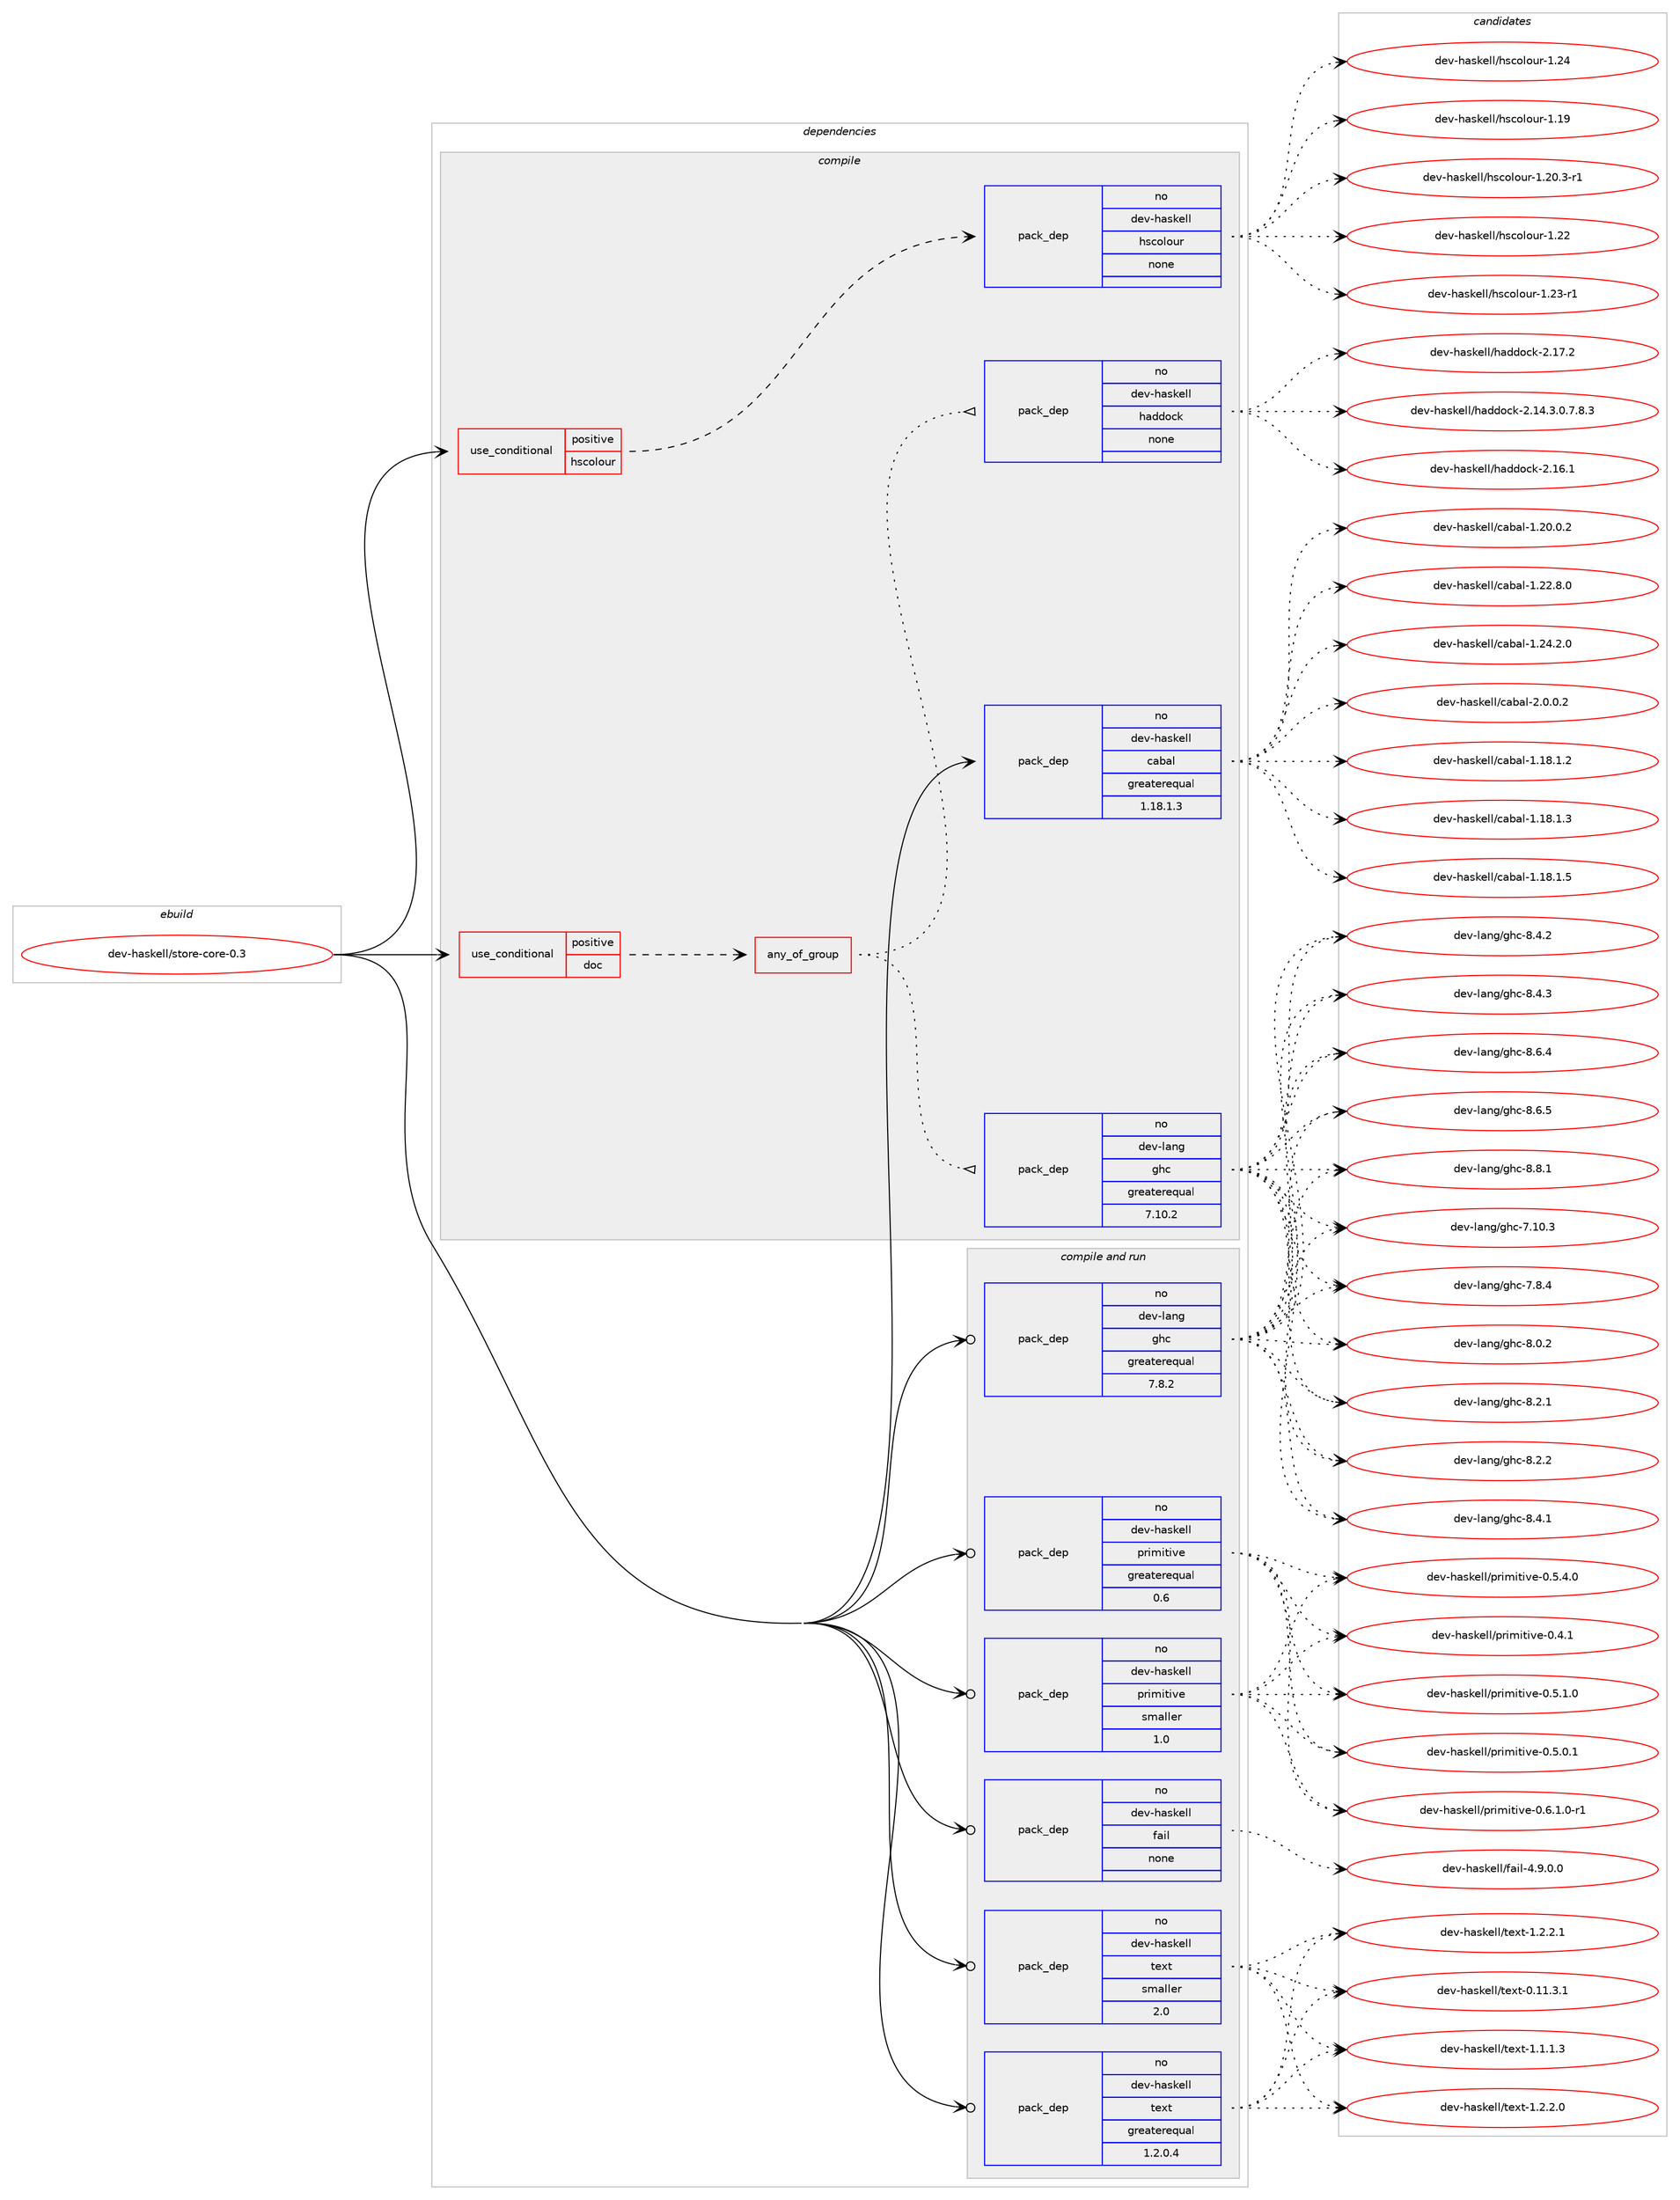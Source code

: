 digraph prolog {

# *************
# Graph options
# *************

newrank=true;
concentrate=true;
compound=true;
graph [rankdir=LR,fontname=Helvetica,fontsize=10,ranksep=1.5];#, ranksep=2.5, nodesep=0.2];
edge  [arrowhead=vee];
node  [fontname=Helvetica,fontsize=10];

# **********
# The ebuild
# **********

subgraph cluster_leftcol {
color=gray;
rank=same;
label=<<i>ebuild</i>>;
id [label="dev-haskell/store-core-0.3", color=red, width=4, href="../dev-haskell/store-core-0.3.svg"];
}

# ****************
# The dependencies
# ****************

subgraph cluster_midcol {
color=gray;
label=<<i>dependencies</i>>;
subgraph cluster_compile {
fillcolor="#eeeeee";
style=filled;
label=<<i>compile</i>>;
subgraph cond127636 {
dependency544563 [label=<<TABLE BORDER="0" CELLBORDER="1" CELLSPACING="0" CELLPADDING="4"><TR><TD ROWSPAN="3" CELLPADDING="10">use_conditional</TD></TR><TR><TD>positive</TD></TR><TR><TD>doc</TD></TR></TABLE>>, shape=none, color=red];
subgraph any10503 {
dependency544564 [label=<<TABLE BORDER="0" CELLBORDER="1" CELLSPACING="0" CELLPADDING="4"><TR><TD CELLPADDING="10">any_of_group</TD></TR></TABLE>>, shape=none, color=red];subgraph pack406067 {
dependency544565 [label=<<TABLE BORDER="0" CELLBORDER="1" CELLSPACING="0" CELLPADDING="4" WIDTH="220"><TR><TD ROWSPAN="6" CELLPADDING="30">pack_dep</TD></TR><TR><TD WIDTH="110">no</TD></TR><TR><TD>dev-haskell</TD></TR><TR><TD>haddock</TD></TR><TR><TD>none</TD></TR><TR><TD></TD></TR></TABLE>>, shape=none, color=blue];
}
dependency544564:e -> dependency544565:w [weight=20,style="dotted",arrowhead="oinv"];
subgraph pack406068 {
dependency544566 [label=<<TABLE BORDER="0" CELLBORDER="1" CELLSPACING="0" CELLPADDING="4" WIDTH="220"><TR><TD ROWSPAN="6" CELLPADDING="30">pack_dep</TD></TR><TR><TD WIDTH="110">no</TD></TR><TR><TD>dev-lang</TD></TR><TR><TD>ghc</TD></TR><TR><TD>greaterequal</TD></TR><TR><TD>7.10.2</TD></TR></TABLE>>, shape=none, color=blue];
}
dependency544564:e -> dependency544566:w [weight=20,style="dotted",arrowhead="oinv"];
}
dependency544563:e -> dependency544564:w [weight=20,style="dashed",arrowhead="vee"];
}
id:e -> dependency544563:w [weight=20,style="solid",arrowhead="vee"];
subgraph cond127637 {
dependency544567 [label=<<TABLE BORDER="0" CELLBORDER="1" CELLSPACING="0" CELLPADDING="4"><TR><TD ROWSPAN="3" CELLPADDING="10">use_conditional</TD></TR><TR><TD>positive</TD></TR><TR><TD>hscolour</TD></TR></TABLE>>, shape=none, color=red];
subgraph pack406069 {
dependency544568 [label=<<TABLE BORDER="0" CELLBORDER="1" CELLSPACING="0" CELLPADDING="4" WIDTH="220"><TR><TD ROWSPAN="6" CELLPADDING="30">pack_dep</TD></TR><TR><TD WIDTH="110">no</TD></TR><TR><TD>dev-haskell</TD></TR><TR><TD>hscolour</TD></TR><TR><TD>none</TD></TR><TR><TD></TD></TR></TABLE>>, shape=none, color=blue];
}
dependency544567:e -> dependency544568:w [weight=20,style="dashed",arrowhead="vee"];
}
id:e -> dependency544567:w [weight=20,style="solid",arrowhead="vee"];
subgraph pack406070 {
dependency544569 [label=<<TABLE BORDER="0" CELLBORDER="1" CELLSPACING="0" CELLPADDING="4" WIDTH="220"><TR><TD ROWSPAN="6" CELLPADDING="30">pack_dep</TD></TR><TR><TD WIDTH="110">no</TD></TR><TR><TD>dev-haskell</TD></TR><TR><TD>cabal</TD></TR><TR><TD>greaterequal</TD></TR><TR><TD>1.18.1.3</TD></TR></TABLE>>, shape=none, color=blue];
}
id:e -> dependency544569:w [weight=20,style="solid",arrowhead="vee"];
}
subgraph cluster_compileandrun {
fillcolor="#eeeeee";
style=filled;
label=<<i>compile and run</i>>;
subgraph pack406071 {
dependency544570 [label=<<TABLE BORDER="0" CELLBORDER="1" CELLSPACING="0" CELLPADDING="4" WIDTH="220"><TR><TD ROWSPAN="6" CELLPADDING="30">pack_dep</TD></TR><TR><TD WIDTH="110">no</TD></TR><TR><TD>dev-haskell</TD></TR><TR><TD>fail</TD></TR><TR><TD>none</TD></TR><TR><TD></TD></TR></TABLE>>, shape=none, color=blue];
}
id:e -> dependency544570:w [weight=20,style="solid",arrowhead="odotvee"];
subgraph pack406072 {
dependency544571 [label=<<TABLE BORDER="0" CELLBORDER="1" CELLSPACING="0" CELLPADDING="4" WIDTH="220"><TR><TD ROWSPAN="6" CELLPADDING="30">pack_dep</TD></TR><TR><TD WIDTH="110">no</TD></TR><TR><TD>dev-haskell</TD></TR><TR><TD>primitive</TD></TR><TR><TD>greaterequal</TD></TR><TR><TD>0.6</TD></TR></TABLE>>, shape=none, color=blue];
}
id:e -> dependency544571:w [weight=20,style="solid",arrowhead="odotvee"];
subgraph pack406073 {
dependency544572 [label=<<TABLE BORDER="0" CELLBORDER="1" CELLSPACING="0" CELLPADDING="4" WIDTH="220"><TR><TD ROWSPAN="6" CELLPADDING="30">pack_dep</TD></TR><TR><TD WIDTH="110">no</TD></TR><TR><TD>dev-haskell</TD></TR><TR><TD>primitive</TD></TR><TR><TD>smaller</TD></TR><TR><TD>1.0</TD></TR></TABLE>>, shape=none, color=blue];
}
id:e -> dependency544572:w [weight=20,style="solid",arrowhead="odotvee"];
subgraph pack406074 {
dependency544573 [label=<<TABLE BORDER="0" CELLBORDER="1" CELLSPACING="0" CELLPADDING="4" WIDTH="220"><TR><TD ROWSPAN="6" CELLPADDING="30">pack_dep</TD></TR><TR><TD WIDTH="110">no</TD></TR><TR><TD>dev-haskell</TD></TR><TR><TD>text</TD></TR><TR><TD>greaterequal</TD></TR><TR><TD>1.2.0.4</TD></TR></TABLE>>, shape=none, color=blue];
}
id:e -> dependency544573:w [weight=20,style="solid",arrowhead="odotvee"];
subgraph pack406075 {
dependency544574 [label=<<TABLE BORDER="0" CELLBORDER="1" CELLSPACING="0" CELLPADDING="4" WIDTH="220"><TR><TD ROWSPAN="6" CELLPADDING="30">pack_dep</TD></TR><TR><TD WIDTH="110">no</TD></TR><TR><TD>dev-haskell</TD></TR><TR><TD>text</TD></TR><TR><TD>smaller</TD></TR><TR><TD>2.0</TD></TR></TABLE>>, shape=none, color=blue];
}
id:e -> dependency544574:w [weight=20,style="solid",arrowhead="odotvee"];
subgraph pack406076 {
dependency544575 [label=<<TABLE BORDER="0" CELLBORDER="1" CELLSPACING="0" CELLPADDING="4" WIDTH="220"><TR><TD ROWSPAN="6" CELLPADDING="30">pack_dep</TD></TR><TR><TD WIDTH="110">no</TD></TR><TR><TD>dev-lang</TD></TR><TR><TD>ghc</TD></TR><TR><TD>greaterequal</TD></TR><TR><TD>7.8.2</TD></TR></TABLE>>, shape=none, color=blue];
}
id:e -> dependency544575:w [weight=20,style="solid",arrowhead="odotvee"];
}
subgraph cluster_run {
fillcolor="#eeeeee";
style=filled;
label=<<i>run</i>>;
}
}

# **************
# The candidates
# **************

subgraph cluster_choices {
rank=same;
color=gray;
label=<<i>candidates</i>>;

subgraph choice406067 {
color=black;
nodesep=1;
choice1001011184510497115107101108108471049710010011199107455046495246514648465546564651 [label="dev-haskell/haddock-2.14.3.0.7.8.3", color=red, width=4,href="../dev-haskell/haddock-2.14.3.0.7.8.3.svg"];
choice100101118451049711510710110810847104971001001119910745504649544649 [label="dev-haskell/haddock-2.16.1", color=red, width=4,href="../dev-haskell/haddock-2.16.1.svg"];
choice100101118451049711510710110810847104971001001119910745504649554650 [label="dev-haskell/haddock-2.17.2", color=red, width=4,href="../dev-haskell/haddock-2.17.2.svg"];
dependency544565:e -> choice1001011184510497115107101108108471049710010011199107455046495246514648465546564651:w [style=dotted,weight="100"];
dependency544565:e -> choice100101118451049711510710110810847104971001001119910745504649544649:w [style=dotted,weight="100"];
dependency544565:e -> choice100101118451049711510710110810847104971001001119910745504649554650:w [style=dotted,weight="100"];
}
subgraph choice406068 {
color=black;
nodesep=1;
choice1001011184510897110103471031049945554649484651 [label="dev-lang/ghc-7.10.3", color=red, width=4,href="../dev-lang/ghc-7.10.3.svg"];
choice10010111845108971101034710310499455546564652 [label="dev-lang/ghc-7.8.4", color=red, width=4,href="../dev-lang/ghc-7.8.4.svg"];
choice10010111845108971101034710310499455646484650 [label="dev-lang/ghc-8.0.2", color=red, width=4,href="../dev-lang/ghc-8.0.2.svg"];
choice10010111845108971101034710310499455646504649 [label="dev-lang/ghc-8.2.1", color=red, width=4,href="../dev-lang/ghc-8.2.1.svg"];
choice10010111845108971101034710310499455646504650 [label="dev-lang/ghc-8.2.2", color=red, width=4,href="../dev-lang/ghc-8.2.2.svg"];
choice10010111845108971101034710310499455646524649 [label="dev-lang/ghc-8.4.1", color=red, width=4,href="../dev-lang/ghc-8.4.1.svg"];
choice10010111845108971101034710310499455646524650 [label="dev-lang/ghc-8.4.2", color=red, width=4,href="../dev-lang/ghc-8.4.2.svg"];
choice10010111845108971101034710310499455646524651 [label="dev-lang/ghc-8.4.3", color=red, width=4,href="../dev-lang/ghc-8.4.3.svg"];
choice10010111845108971101034710310499455646544652 [label="dev-lang/ghc-8.6.4", color=red, width=4,href="../dev-lang/ghc-8.6.4.svg"];
choice10010111845108971101034710310499455646544653 [label="dev-lang/ghc-8.6.5", color=red, width=4,href="../dev-lang/ghc-8.6.5.svg"];
choice10010111845108971101034710310499455646564649 [label="dev-lang/ghc-8.8.1", color=red, width=4,href="../dev-lang/ghc-8.8.1.svg"];
dependency544566:e -> choice1001011184510897110103471031049945554649484651:w [style=dotted,weight="100"];
dependency544566:e -> choice10010111845108971101034710310499455546564652:w [style=dotted,weight="100"];
dependency544566:e -> choice10010111845108971101034710310499455646484650:w [style=dotted,weight="100"];
dependency544566:e -> choice10010111845108971101034710310499455646504649:w [style=dotted,weight="100"];
dependency544566:e -> choice10010111845108971101034710310499455646504650:w [style=dotted,weight="100"];
dependency544566:e -> choice10010111845108971101034710310499455646524649:w [style=dotted,weight="100"];
dependency544566:e -> choice10010111845108971101034710310499455646524650:w [style=dotted,weight="100"];
dependency544566:e -> choice10010111845108971101034710310499455646524651:w [style=dotted,weight="100"];
dependency544566:e -> choice10010111845108971101034710310499455646544652:w [style=dotted,weight="100"];
dependency544566:e -> choice10010111845108971101034710310499455646544653:w [style=dotted,weight="100"];
dependency544566:e -> choice10010111845108971101034710310499455646564649:w [style=dotted,weight="100"];
}
subgraph choice406069 {
color=black;
nodesep=1;
choice100101118451049711510710110810847104115991111081111171144549464957 [label="dev-haskell/hscolour-1.19", color=red, width=4,href="../dev-haskell/hscolour-1.19.svg"];
choice10010111845104971151071011081084710411599111108111117114454946504846514511449 [label="dev-haskell/hscolour-1.20.3-r1", color=red, width=4,href="../dev-haskell/hscolour-1.20.3-r1.svg"];
choice100101118451049711510710110810847104115991111081111171144549465050 [label="dev-haskell/hscolour-1.22", color=red, width=4,href="../dev-haskell/hscolour-1.22.svg"];
choice1001011184510497115107101108108471041159911110811111711445494650514511449 [label="dev-haskell/hscolour-1.23-r1", color=red, width=4,href="../dev-haskell/hscolour-1.23-r1.svg"];
choice100101118451049711510710110810847104115991111081111171144549465052 [label="dev-haskell/hscolour-1.24", color=red, width=4,href="../dev-haskell/hscolour-1.24.svg"];
dependency544568:e -> choice100101118451049711510710110810847104115991111081111171144549464957:w [style=dotted,weight="100"];
dependency544568:e -> choice10010111845104971151071011081084710411599111108111117114454946504846514511449:w [style=dotted,weight="100"];
dependency544568:e -> choice100101118451049711510710110810847104115991111081111171144549465050:w [style=dotted,weight="100"];
dependency544568:e -> choice1001011184510497115107101108108471041159911110811111711445494650514511449:w [style=dotted,weight="100"];
dependency544568:e -> choice100101118451049711510710110810847104115991111081111171144549465052:w [style=dotted,weight="100"];
}
subgraph choice406070 {
color=black;
nodesep=1;
choice10010111845104971151071011081084799979897108454946495646494650 [label="dev-haskell/cabal-1.18.1.2", color=red, width=4,href="../dev-haskell/cabal-1.18.1.2.svg"];
choice10010111845104971151071011081084799979897108454946495646494651 [label="dev-haskell/cabal-1.18.1.3", color=red, width=4,href="../dev-haskell/cabal-1.18.1.3.svg"];
choice10010111845104971151071011081084799979897108454946495646494653 [label="dev-haskell/cabal-1.18.1.5", color=red, width=4,href="../dev-haskell/cabal-1.18.1.5.svg"];
choice10010111845104971151071011081084799979897108454946504846484650 [label="dev-haskell/cabal-1.20.0.2", color=red, width=4,href="../dev-haskell/cabal-1.20.0.2.svg"];
choice10010111845104971151071011081084799979897108454946505046564648 [label="dev-haskell/cabal-1.22.8.0", color=red, width=4,href="../dev-haskell/cabal-1.22.8.0.svg"];
choice10010111845104971151071011081084799979897108454946505246504648 [label="dev-haskell/cabal-1.24.2.0", color=red, width=4,href="../dev-haskell/cabal-1.24.2.0.svg"];
choice100101118451049711510710110810847999798971084550464846484650 [label="dev-haskell/cabal-2.0.0.2", color=red, width=4,href="../dev-haskell/cabal-2.0.0.2.svg"];
dependency544569:e -> choice10010111845104971151071011081084799979897108454946495646494650:w [style=dotted,weight="100"];
dependency544569:e -> choice10010111845104971151071011081084799979897108454946495646494651:w [style=dotted,weight="100"];
dependency544569:e -> choice10010111845104971151071011081084799979897108454946495646494653:w [style=dotted,weight="100"];
dependency544569:e -> choice10010111845104971151071011081084799979897108454946504846484650:w [style=dotted,weight="100"];
dependency544569:e -> choice10010111845104971151071011081084799979897108454946505046564648:w [style=dotted,weight="100"];
dependency544569:e -> choice10010111845104971151071011081084799979897108454946505246504648:w [style=dotted,weight="100"];
dependency544569:e -> choice100101118451049711510710110810847999798971084550464846484650:w [style=dotted,weight="100"];
}
subgraph choice406071 {
color=black;
nodesep=1;
choice100101118451049711510710110810847102971051084552465746484648 [label="dev-haskell/fail-4.9.0.0", color=red, width=4,href="../dev-haskell/fail-4.9.0.0.svg"];
dependency544570:e -> choice100101118451049711510710110810847102971051084552465746484648:w [style=dotted,weight="100"];
}
subgraph choice406072 {
color=black;
nodesep=1;
choice100101118451049711510710110810847112114105109105116105118101454846524649 [label="dev-haskell/primitive-0.4.1", color=red, width=4,href="../dev-haskell/primitive-0.4.1.svg"];
choice1001011184510497115107101108108471121141051091051161051181014548465346484649 [label="dev-haskell/primitive-0.5.0.1", color=red, width=4,href="../dev-haskell/primitive-0.5.0.1.svg"];
choice1001011184510497115107101108108471121141051091051161051181014548465346494648 [label="dev-haskell/primitive-0.5.1.0", color=red, width=4,href="../dev-haskell/primitive-0.5.1.0.svg"];
choice1001011184510497115107101108108471121141051091051161051181014548465346524648 [label="dev-haskell/primitive-0.5.4.0", color=red, width=4,href="../dev-haskell/primitive-0.5.4.0.svg"];
choice10010111845104971151071011081084711211410510910511610511810145484654464946484511449 [label="dev-haskell/primitive-0.6.1.0-r1", color=red, width=4,href="../dev-haskell/primitive-0.6.1.0-r1.svg"];
dependency544571:e -> choice100101118451049711510710110810847112114105109105116105118101454846524649:w [style=dotted,weight="100"];
dependency544571:e -> choice1001011184510497115107101108108471121141051091051161051181014548465346484649:w [style=dotted,weight="100"];
dependency544571:e -> choice1001011184510497115107101108108471121141051091051161051181014548465346494648:w [style=dotted,weight="100"];
dependency544571:e -> choice1001011184510497115107101108108471121141051091051161051181014548465346524648:w [style=dotted,weight="100"];
dependency544571:e -> choice10010111845104971151071011081084711211410510910511610511810145484654464946484511449:w [style=dotted,weight="100"];
}
subgraph choice406073 {
color=black;
nodesep=1;
choice100101118451049711510710110810847112114105109105116105118101454846524649 [label="dev-haskell/primitive-0.4.1", color=red, width=4,href="../dev-haskell/primitive-0.4.1.svg"];
choice1001011184510497115107101108108471121141051091051161051181014548465346484649 [label="dev-haskell/primitive-0.5.0.1", color=red, width=4,href="../dev-haskell/primitive-0.5.0.1.svg"];
choice1001011184510497115107101108108471121141051091051161051181014548465346494648 [label="dev-haskell/primitive-0.5.1.0", color=red, width=4,href="../dev-haskell/primitive-0.5.1.0.svg"];
choice1001011184510497115107101108108471121141051091051161051181014548465346524648 [label="dev-haskell/primitive-0.5.4.0", color=red, width=4,href="../dev-haskell/primitive-0.5.4.0.svg"];
choice10010111845104971151071011081084711211410510910511610511810145484654464946484511449 [label="dev-haskell/primitive-0.6.1.0-r1", color=red, width=4,href="../dev-haskell/primitive-0.6.1.0-r1.svg"];
dependency544572:e -> choice100101118451049711510710110810847112114105109105116105118101454846524649:w [style=dotted,weight="100"];
dependency544572:e -> choice1001011184510497115107101108108471121141051091051161051181014548465346484649:w [style=dotted,weight="100"];
dependency544572:e -> choice1001011184510497115107101108108471121141051091051161051181014548465346494648:w [style=dotted,weight="100"];
dependency544572:e -> choice1001011184510497115107101108108471121141051091051161051181014548465346524648:w [style=dotted,weight="100"];
dependency544572:e -> choice10010111845104971151071011081084711211410510910511610511810145484654464946484511449:w [style=dotted,weight="100"];
}
subgraph choice406074 {
color=black;
nodesep=1;
choice100101118451049711510710110810847116101120116454846494946514649 [label="dev-haskell/text-0.11.3.1", color=red, width=4,href="../dev-haskell/text-0.11.3.1.svg"];
choice1001011184510497115107101108108471161011201164549464946494651 [label="dev-haskell/text-1.1.1.3", color=red, width=4,href="../dev-haskell/text-1.1.1.3.svg"];
choice1001011184510497115107101108108471161011201164549465046504648 [label="dev-haskell/text-1.2.2.0", color=red, width=4,href="../dev-haskell/text-1.2.2.0.svg"];
choice1001011184510497115107101108108471161011201164549465046504649 [label="dev-haskell/text-1.2.2.1", color=red, width=4,href="../dev-haskell/text-1.2.2.1.svg"];
dependency544573:e -> choice100101118451049711510710110810847116101120116454846494946514649:w [style=dotted,weight="100"];
dependency544573:e -> choice1001011184510497115107101108108471161011201164549464946494651:w [style=dotted,weight="100"];
dependency544573:e -> choice1001011184510497115107101108108471161011201164549465046504648:w [style=dotted,weight="100"];
dependency544573:e -> choice1001011184510497115107101108108471161011201164549465046504649:w [style=dotted,weight="100"];
}
subgraph choice406075 {
color=black;
nodesep=1;
choice100101118451049711510710110810847116101120116454846494946514649 [label="dev-haskell/text-0.11.3.1", color=red, width=4,href="../dev-haskell/text-0.11.3.1.svg"];
choice1001011184510497115107101108108471161011201164549464946494651 [label="dev-haskell/text-1.1.1.3", color=red, width=4,href="../dev-haskell/text-1.1.1.3.svg"];
choice1001011184510497115107101108108471161011201164549465046504648 [label="dev-haskell/text-1.2.2.0", color=red, width=4,href="../dev-haskell/text-1.2.2.0.svg"];
choice1001011184510497115107101108108471161011201164549465046504649 [label="dev-haskell/text-1.2.2.1", color=red, width=4,href="../dev-haskell/text-1.2.2.1.svg"];
dependency544574:e -> choice100101118451049711510710110810847116101120116454846494946514649:w [style=dotted,weight="100"];
dependency544574:e -> choice1001011184510497115107101108108471161011201164549464946494651:w [style=dotted,weight="100"];
dependency544574:e -> choice1001011184510497115107101108108471161011201164549465046504648:w [style=dotted,weight="100"];
dependency544574:e -> choice1001011184510497115107101108108471161011201164549465046504649:w [style=dotted,weight="100"];
}
subgraph choice406076 {
color=black;
nodesep=1;
choice1001011184510897110103471031049945554649484651 [label="dev-lang/ghc-7.10.3", color=red, width=4,href="../dev-lang/ghc-7.10.3.svg"];
choice10010111845108971101034710310499455546564652 [label="dev-lang/ghc-7.8.4", color=red, width=4,href="../dev-lang/ghc-7.8.4.svg"];
choice10010111845108971101034710310499455646484650 [label="dev-lang/ghc-8.0.2", color=red, width=4,href="../dev-lang/ghc-8.0.2.svg"];
choice10010111845108971101034710310499455646504649 [label="dev-lang/ghc-8.2.1", color=red, width=4,href="../dev-lang/ghc-8.2.1.svg"];
choice10010111845108971101034710310499455646504650 [label="dev-lang/ghc-8.2.2", color=red, width=4,href="../dev-lang/ghc-8.2.2.svg"];
choice10010111845108971101034710310499455646524649 [label="dev-lang/ghc-8.4.1", color=red, width=4,href="../dev-lang/ghc-8.4.1.svg"];
choice10010111845108971101034710310499455646524650 [label="dev-lang/ghc-8.4.2", color=red, width=4,href="../dev-lang/ghc-8.4.2.svg"];
choice10010111845108971101034710310499455646524651 [label="dev-lang/ghc-8.4.3", color=red, width=4,href="../dev-lang/ghc-8.4.3.svg"];
choice10010111845108971101034710310499455646544652 [label="dev-lang/ghc-8.6.4", color=red, width=4,href="../dev-lang/ghc-8.6.4.svg"];
choice10010111845108971101034710310499455646544653 [label="dev-lang/ghc-8.6.5", color=red, width=4,href="../dev-lang/ghc-8.6.5.svg"];
choice10010111845108971101034710310499455646564649 [label="dev-lang/ghc-8.8.1", color=red, width=4,href="../dev-lang/ghc-8.8.1.svg"];
dependency544575:e -> choice1001011184510897110103471031049945554649484651:w [style=dotted,weight="100"];
dependency544575:e -> choice10010111845108971101034710310499455546564652:w [style=dotted,weight="100"];
dependency544575:e -> choice10010111845108971101034710310499455646484650:w [style=dotted,weight="100"];
dependency544575:e -> choice10010111845108971101034710310499455646504649:w [style=dotted,weight="100"];
dependency544575:e -> choice10010111845108971101034710310499455646504650:w [style=dotted,weight="100"];
dependency544575:e -> choice10010111845108971101034710310499455646524649:w [style=dotted,weight="100"];
dependency544575:e -> choice10010111845108971101034710310499455646524650:w [style=dotted,weight="100"];
dependency544575:e -> choice10010111845108971101034710310499455646524651:w [style=dotted,weight="100"];
dependency544575:e -> choice10010111845108971101034710310499455646544652:w [style=dotted,weight="100"];
dependency544575:e -> choice10010111845108971101034710310499455646544653:w [style=dotted,weight="100"];
dependency544575:e -> choice10010111845108971101034710310499455646564649:w [style=dotted,weight="100"];
}
}

}
